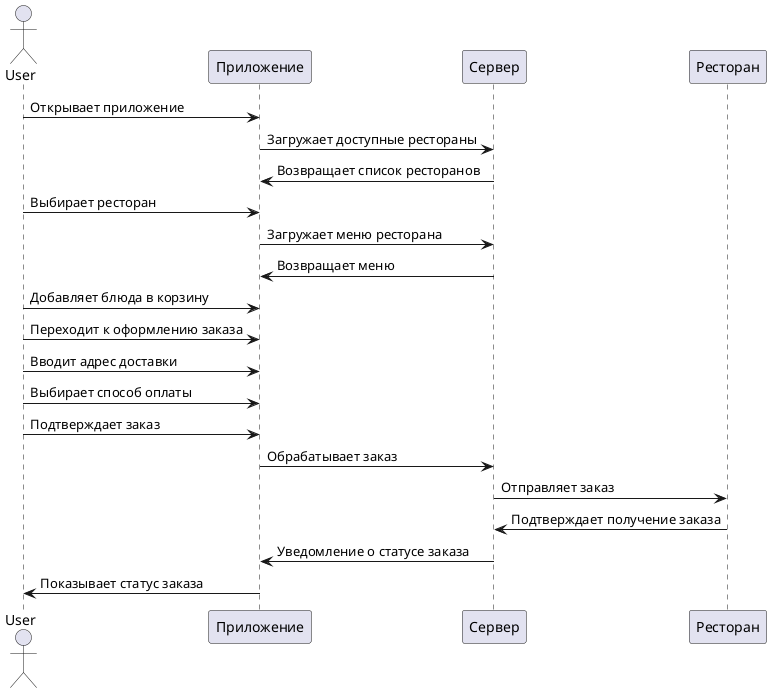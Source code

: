 @startuml
actor User
participant "Приложение" as App
participant "Сервер" as Server
participant "Ресторан" as Restaurant

User -> App : Открывает приложение
App -> Server : Загружает доступные рестораны
Server -> App : Возвращает список ресторанов
User -> App : Выбирает ресторан
App -> Server : Загружает меню ресторана
Server -> App : Возвращает меню

User -> App : Добавляет блюда в корзину
User -> App : Переходит к оформлению заказа
User -> App : Вводит адрес доставки
User -> App : Выбирает способ оплаты
User -> App : Подтверждает заказ

App -> Server : Обрабатывает заказ
Server -> Restaurant : Отправляет заказ
Restaurant -> Server : Подтверждает получение заказа
Server -> App : Уведомление о статусе заказа
App -> User : Показывает статус заказа
@enduml